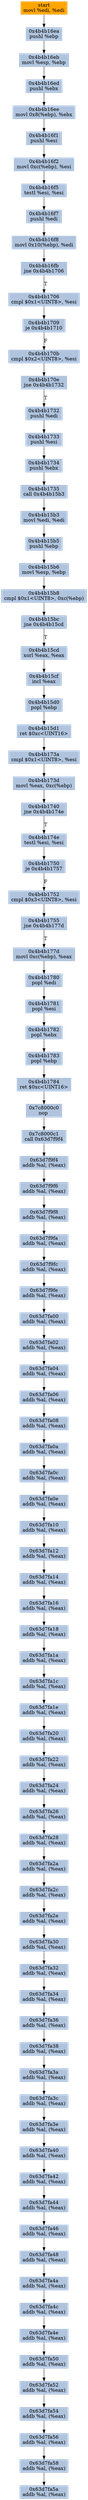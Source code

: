 digraph G {
node[shape=rectangle,style=filled,fillcolor=lightsteelblue,color=lightsteelblue]
bgcolor="transparent"
a0x4b4b16e8movl_edi_edi[label="start\nmovl %edi, %edi",color="lightgrey",fillcolor="orange"];
a0x4b4b16eapushl_ebp[label="0x4b4b16ea\npushl %ebp"];
a0x4b4b16ebmovl_esp_ebp[label="0x4b4b16eb\nmovl %esp, %ebp"];
a0x4b4b16edpushl_ebx[label="0x4b4b16ed\npushl %ebx"];
a0x4b4b16eemovl_0x8ebp__ebx[label="0x4b4b16ee\nmovl 0x8(%ebp), %ebx"];
a0x4b4b16f1pushl_esi[label="0x4b4b16f1\npushl %esi"];
a0x4b4b16f2movl_0xcebp__esi[label="0x4b4b16f2\nmovl 0xc(%ebp), %esi"];
a0x4b4b16f5testl_esi_esi[label="0x4b4b16f5\ntestl %esi, %esi"];
a0x4b4b16f7pushl_edi[label="0x4b4b16f7\npushl %edi"];
a0x4b4b16f8movl_0x10ebp__edi[label="0x4b4b16f8\nmovl 0x10(%ebp), %edi"];
a0x4b4b16fbjne_0x4b4b1706[label="0x4b4b16fb\njne 0x4b4b1706"];
a0x4b4b1706cmpl_0x1UINT8_esi[label="0x4b4b1706\ncmpl $0x1<UINT8>, %esi"];
a0x4b4b1709je_0x4b4b1710[label="0x4b4b1709\nje 0x4b4b1710"];
a0x4b4b170bcmpl_0x2UINT8_esi[label="0x4b4b170b\ncmpl $0x2<UINT8>, %esi"];
a0x4b4b170ejne_0x4b4b1732[label="0x4b4b170e\njne 0x4b4b1732"];
a0x4b4b1732pushl_edi[label="0x4b4b1732\npushl %edi"];
a0x4b4b1733pushl_esi[label="0x4b4b1733\npushl %esi"];
a0x4b4b1734pushl_ebx[label="0x4b4b1734\npushl %ebx"];
a0x4b4b1735call_0x4b4b15b3[label="0x4b4b1735\ncall 0x4b4b15b3"];
a0x4b4b15b3movl_edi_edi[label="0x4b4b15b3\nmovl %edi, %edi"];
a0x4b4b15b5pushl_ebp[label="0x4b4b15b5\npushl %ebp"];
a0x4b4b15b6movl_esp_ebp[label="0x4b4b15b6\nmovl %esp, %ebp"];
a0x4b4b15b8cmpl_0x1UINT8_0xcebp_[label="0x4b4b15b8\ncmpl $0x1<UINT8>, 0xc(%ebp)"];
a0x4b4b15bcjne_0x4b4b15cd[label="0x4b4b15bc\njne 0x4b4b15cd"];
a0x4b4b15cdxorl_eax_eax[label="0x4b4b15cd\nxorl %eax, %eax"];
a0x4b4b15cfincl_eax[label="0x4b4b15cf\nincl %eax"];
a0x4b4b15d0popl_ebp[label="0x4b4b15d0\npopl %ebp"];
a0x4b4b15d1ret_0xcUINT16[label="0x4b4b15d1\nret $0xc<UINT16>"];
a0x4b4b173acmpl_0x1UINT8_esi[label="0x4b4b173a\ncmpl $0x1<UINT8>, %esi"];
a0x4b4b173dmovl_eax_0xcebp_[label="0x4b4b173d\nmovl %eax, 0xc(%ebp)"];
a0x4b4b1740jne_0x4b4b174e[label="0x4b4b1740\njne 0x4b4b174e"];
a0x4b4b174etestl_esi_esi[label="0x4b4b174e\ntestl %esi, %esi"];
a0x4b4b1750je_0x4b4b1757[label="0x4b4b1750\nje 0x4b4b1757"];
a0x4b4b1752cmpl_0x3UINT8_esi[label="0x4b4b1752\ncmpl $0x3<UINT8>, %esi"];
a0x4b4b1755jne_0x4b4b177d[label="0x4b4b1755\njne 0x4b4b177d"];
a0x4b4b177dmovl_0xcebp__eax[label="0x4b4b177d\nmovl 0xc(%ebp), %eax"];
a0x4b4b1780popl_edi[label="0x4b4b1780\npopl %edi"];
a0x4b4b1781popl_esi[label="0x4b4b1781\npopl %esi"];
a0x4b4b1782popl_ebx[label="0x4b4b1782\npopl %ebx"];
a0x4b4b1783popl_ebp[label="0x4b4b1783\npopl %ebp"];
a0x4b4b1784ret_0xcUINT16[label="0x4b4b1784\nret $0xc<UINT16>"];
a0x7c8000c0nop_[label="0x7c8000c0\nnop "];
a0x7c8000c1call_0x63d7f9f4[label="0x7c8000c1\ncall 0x63d7f9f4"];
a0x63d7f9f4addb_al_eax_[label="0x63d7f9f4\naddb %al, (%eax)"];
a0x63d7f9f6addb_al_eax_[label="0x63d7f9f6\naddb %al, (%eax)"];
a0x63d7f9f8addb_al_eax_[label="0x63d7f9f8\naddb %al, (%eax)"];
a0x63d7f9faaddb_al_eax_[label="0x63d7f9fa\naddb %al, (%eax)"];
a0x63d7f9fcaddb_al_eax_[label="0x63d7f9fc\naddb %al, (%eax)"];
a0x63d7f9feaddb_al_eax_[label="0x63d7f9fe\naddb %al, (%eax)"];
a0x63d7fa00addb_al_eax_[label="0x63d7fa00\naddb %al, (%eax)"];
a0x63d7fa02addb_al_eax_[label="0x63d7fa02\naddb %al, (%eax)"];
a0x63d7fa04addb_al_eax_[label="0x63d7fa04\naddb %al, (%eax)"];
a0x63d7fa06addb_al_eax_[label="0x63d7fa06\naddb %al, (%eax)"];
a0x63d7fa08addb_al_eax_[label="0x63d7fa08\naddb %al, (%eax)"];
a0x63d7fa0aaddb_al_eax_[label="0x63d7fa0a\naddb %al, (%eax)"];
a0x63d7fa0caddb_al_eax_[label="0x63d7fa0c\naddb %al, (%eax)"];
a0x63d7fa0eaddb_al_eax_[label="0x63d7fa0e\naddb %al, (%eax)"];
a0x63d7fa10addb_al_eax_[label="0x63d7fa10\naddb %al, (%eax)"];
a0x63d7fa12addb_al_eax_[label="0x63d7fa12\naddb %al, (%eax)"];
a0x63d7fa14addb_al_eax_[label="0x63d7fa14\naddb %al, (%eax)"];
a0x63d7fa16addb_al_eax_[label="0x63d7fa16\naddb %al, (%eax)"];
a0x63d7fa18addb_al_eax_[label="0x63d7fa18\naddb %al, (%eax)"];
a0x63d7fa1aaddb_al_eax_[label="0x63d7fa1a\naddb %al, (%eax)"];
a0x63d7fa1caddb_al_eax_[label="0x63d7fa1c\naddb %al, (%eax)"];
a0x63d7fa1eaddb_al_eax_[label="0x63d7fa1e\naddb %al, (%eax)"];
a0x63d7fa20addb_al_eax_[label="0x63d7fa20\naddb %al, (%eax)"];
a0x63d7fa22addb_al_eax_[label="0x63d7fa22\naddb %al, (%eax)"];
a0x63d7fa24addb_al_eax_[label="0x63d7fa24\naddb %al, (%eax)"];
a0x63d7fa26addb_al_eax_[label="0x63d7fa26\naddb %al, (%eax)"];
a0x63d7fa28addb_al_eax_[label="0x63d7fa28\naddb %al, (%eax)"];
a0x63d7fa2aaddb_al_eax_[label="0x63d7fa2a\naddb %al, (%eax)"];
a0x63d7fa2caddb_al_eax_[label="0x63d7fa2c\naddb %al, (%eax)"];
a0x63d7fa2eaddb_al_eax_[label="0x63d7fa2e\naddb %al, (%eax)"];
a0x63d7fa30addb_al_eax_[label="0x63d7fa30\naddb %al, (%eax)"];
a0x63d7fa32addb_al_eax_[label="0x63d7fa32\naddb %al, (%eax)"];
a0x63d7fa34addb_al_eax_[label="0x63d7fa34\naddb %al, (%eax)"];
a0x63d7fa36addb_al_eax_[label="0x63d7fa36\naddb %al, (%eax)"];
a0x63d7fa38addb_al_eax_[label="0x63d7fa38\naddb %al, (%eax)"];
a0x63d7fa3aaddb_al_eax_[label="0x63d7fa3a\naddb %al, (%eax)"];
a0x63d7fa3caddb_al_eax_[label="0x63d7fa3c\naddb %al, (%eax)"];
a0x63d7fa3eaddb_al_eax_[label="0x63d7fa3e\naddb %al, (%eax)"];
a0x63d7fa40addb_al_eax_[label="0x63d7fa40\naddb %al, (%eax)"];
a0x63d7fa42addb_al_eax_[label="0x63d7fa42\naddb %al, (%eax)"];
a0x63d7fa44addb_al_eax_[label="0x63d7fa44\naddb %al, (%eax)"];
a0x63d7fa46addb_al_eax_[label="0x63d7fa46\naddb %al, (%eax)"];
a0x63d7fa48addb_al_eax_[label="0x63d7fa48\naddb %al, (%eax)"];
a0x63d7fa4aaddb_al_eax_[label="0x63d7fa4a\naddb %al, (%eax)"];
a0x63d7fa4caddb_al_eax_[label="0x63d7fa4c\naddb %al, (%eax)"];
a0x63d7fa4eaddb_al_eax_[label="0x63d7fa4e\naddb %al, (%eax)"];
a0x63d7fa50addb_al_eax_[label="0x63d7fa50\naddb %al, (%eax)"];
a0x63d7fa52addb_al_eax_[label="0x63d7fa52\naddb %al, (%eax)"];
a0x63d7fa54addb_al_eax_[label="0x63d7fa54\naddb %al, (%eax)"];
a0x63d7fa56addb_al_eax_[label="0x63d7fa56\naddb %al, (%eax)"];
a0x63d7fa58addb_al_eax_[label="0x63d7fa58\naddb %al, (%eax)"];
a0x63d7fa5aaddb_al_eax_[label="0x63d7fa5a\naddb %al, (%eax)"];
a0x4b4b16e8movl_edi_edi -> a0x4b4b16eapushl_ebp [color="#000000"];
a0x4b4b16eapushl_ebp -> a0x4b4b16ebmovl_esp_ebp [color="#000000"];
a0x4b4b16ebmovl_esp_ebp -> a0x4b4b16edpushl_ebx [color="#000000"];
a0x4b4b16edpushl_ebx -> a0x4b4b16eemovl_0x8ebp__ebx [color="#000000"];
a0x4b4b16eemovl_0x8ebp__ebx -> a0x4b4b16f1pushl_esi [color="#000000"];
a0x4b4b16f1pushl_esi -> a0x4b4b16f2movl_0xcebp__esi [color="#000000"];
a0x4b4b16f2movl_0xcebp__esi -> a0x4b4b16f5testl_esi_esi [color="#000000"];
a0x4b4b16f5testl_esi_esi -> a0x4b4b16f7pushl_edi [color="#000000"];
a0x4b4b16f7pushl_edi -> a0x4b4b16f8movl_0x10ebp__edi [color="#000000"];
a0x4b4b16f8movl_0x10ebp__edi -> a0x4b4b16fbjne_0x4b4b1706 [color="#000000"];
a0x4b4b16fbjne_0x4b4b1706 -> a0x4b4b1706cmpl_0x1UINT8_esi [color="#000000",label="T"];
a0x4b4b1706cmpl_0x1UINT8_esi -> a0x4b4b1709je_0x4b4b1710 [color="#000000"];
a0x4b4b1709je_0x4b4b1710 -> a0x4b4b170bcmpl_0x2UINT8_esi [color="#000000",label="F"];
a0x4b4b170bcmpl_0x2UINT8_esi -> a0x4b4b170ejne_0x4b4b1732 [color="#000000"];
a0x4b4b170ejne_0x4b4b1732 -> a0x4b4b1732pushl_edi [color="#000000",label="T"];
a0x4b4b1732pushl_edi -> a0x4b4b1733pushl_esi [color="#000000"];
a0x4b4b1733pushl_esi -> a0x4b4b1734pushl_ebx [color="#000000"];
a0x4b4b1734pushl_ebx -> a0x4b4b1735call_0x4b4b15b3 [color="#000000"];
a0x4b4b1735call_0x4b4b15b3 -> a0x4b4b15b3movl_edi_edi [color="#000000"];
a0x4b4b15b3movl_edi_edi -> a0x4b4b15b5pushl_ebp [color="#000000"];
a0x4b4b15b5pushl_ebp -> a0x4b4b15b6movl_esp_ebp [color="#000000"];
a0x4b4b15b6movl_esp_ebp -> a0x4b4b15b8cmpl_0x1UINT8_0xcebp_ [color="#000000"];
a0x4b4b15b8cmpl_0x1UINT8_0xcebp_ -> a0x4b4b15bcjne_0x4b4b15cd [color="#000000"];
a0x4b4b15bcjne_0x4b4b15cd -> a0x4b4b15cdxorl_eax_eax [color="#000000",label="T"];
a0x4b4b15cdxorl_eax_eax -> a0x4b4b15cfincl_eax [color="#000000"];
a0x4b4b15cfincl_eax -> a0x4b4b15d0popl_ebp [color="#000000"];
a0x4b4b15d0popl_ebp -> a0x4b4b15d1ret_0xcUINT16 [color="#000000"];
a0x4b4b15d1ret_0xcUINT16 -> a0x4b4b173acmpl_0x1UINT8_esi [color="#000000"];
a0x4b4b173acmpl_0x1UINT8_esi -> a0x4b4b173dmovl_eax_0xcebp_ [color="#000000"];
a0x4b4b173dmovl_eax_0xcebp_ -> a0x4b4b1740jne_0x4b4b174e [color="#000000"];
a0x4b4b1740jne_0x4b4b174e -> a0x4b4b174etestl_esi_esi [color="#000000",label="T"];
a0x4b4b174etestl_esi_esi -> a0x4b4b1750je_0x4b4b1757 [color="#000000"];
a0x4b4b1750je_0x4b4b1757 -> a0x4b4b1752cmpl_0x3UINT8_esi [color="#000000",label="F"];
a0x4b4b1752cmpl_0x3UINT8_esi -> a0x4b4b1755jne_0x4b4b177d [color="#000000"];
a0x4b4b1755jne_0x4b4b177d -> a0x4b4b177dmovl_0xcebp__eax [color="#000000",label="T"];
a0x4b4b177dmovl_0xcebp__eax -> a0x4b4b1780popl_edi [color="#000000"];
a0x4b4b1780popl_edi -> a0x4b4b1781popl_esi [color="#000000"];
a0x4b4b1781popl_esi -> a0x4b4b1782popl_ebx [color="#000000"];
a0x4b4b1782popl_ebx -> a0x4b4b1783popl_ebp [color="#000000"];
a0x4b4b1783popl_ebp -> a0x4b4b1784ret_0xcUINT16 [color="#000000"];
a0x4b4b1784ret_0xcUINT16 -> a0x7c8000c0nop_ [color="#000000"];
a0x7c8000c0nop_ -> a0x7c8000c1call_0x63d7f9f4 [color="#000000"];
a0x7c8000c1call_0x63d7f9f4 -> a0x63d7f9f4addb_al_eax_ [color="#000000"];
a0x63d7f9f4addb_al_eax_ -> a0x63d7f9f6addb_al_eax_ [color="#000000"];
a0x63d7f9f6addb_al_eax_ -> a0x63d7f9f8addb_al_eax_ [color="#000000"];
a0x63d7f9f8addb_al_eax_ -> a0x63d7f9faaddb_al_eax_ [color="#000000"];
a0x63d7f9faaddb_al_eax_ -> a0x63d7f9fcaddb_al_eax_ [color="#000000"];
a0x63d7f9fcaddb_al_eax_ -> a0x63d7f9feaddb_al_eax_ [color="#000000"];
a0x63d7f9feaddb_al_eax_ -> a0x63d7fa00addb_al_eax_ [color="#000000"];
a0x63d7fa00addb_al_eax_ -> a0x63d7fa02addb_al_eax_ [color="#000000"];
a0x63d7fa02addb_al_eax_ -> a0x63d7fa04addb_al_eax_ [color="#000000"];
a0x63d7fa04addb_al_eax_ -> a0x63d7fa06addb_al_eax_ [color="#000000"];
a0x63d7fa06addb_al_eax_ -> a0x63d7fa08addb_al_eax_ [color="#000000"];
a0x63d7fa08addb_al_eax_ -> a0x63d7fa0aaddb_al_eax_ [color="#000000"];
a0x63d7fa0aaddb_al_eax_ -> a0x63d7fa0caddb_al_eax_ [color="#000000"];
a0x63d7fa0caddb_al_eax_ -> a0x63d7fa0eaddb_al_eax_ [color="#000000"];
a0x63d7fa0eaddb_al_eax_ -> a0x63d7fa10addb_al_eax_ [color="#000000"];
a0x63d7fa10addb_al_eax_ -> a0x63d7fa12addb_al_eax_ [color="#000000"];
a0x63d7fa12addb_al_eax_ -> a0x63d7fa14addb_al_eax_ [color="#000000"];
a0x63d7fa14addb_al_eax_ -> a0x63d7fa16addb_al_eax_ [color="#000000"];
a0x63d7fa16addb_al_eax_ -> a0x63d7fa18addb_al_eax_ [color="#000000"];
a0x63d7fa18addb_al_eax_ -> a0x63d7fa1aaddb_al_eax_ [color="#000000"];
a0x63d7fa1aaddb_al_eax_ -> a0x63d7fa1caddb_al_eax_ [color="#000000"];
a0x63d7fa1caddb_al_eax_ -> a0x63d7fa1eaddb_al_eax_ [color="#000000"];
a0x63d7fa1eaddb_al_eax_ -> a0x63d7fa20addb_al_eax_ [color="#000000"];
a0x63d7fa20addb_al_eax_ -> a0x63d7fa22addb_al_eax_ [color="#000000"];
a0x63d7fa22addb_al_eax_ -> a0x63d7fa24addb_al_eax_ [color="#000000"];
a0x63d7fa24addb_al_eax_ -> a0x63d7fa26addb_al_eax_ [color="#000000"];
a0x63d7fa26addb_al_eax_ -> a0x63d7fa28addb_al_eax_ [color="#000000"];
a0x63d7fa28addb_al_eax_ -> a0x63d7fa2aaddb_al_eax_ [color="#000000"];
a0x63d7fa2aaddb_al_eax_ -> a0x63d7fa2caddb_al_eax_ [color="#000000"];
a0x63d7fa2caddb_al_eax_ -> a0x63d7fa2eaddb_al_eax_ [color="#000000"];
a0x63d7fa2eaddb_al_eax_ -> a0x63d7fa30addb_al_eax_ [color="#000000"];
a0x63d7fa30addb_al_eax_ -> a0x63d7fa32addb_al_eax_ [color="#000000"];
a0x63d7fa32addb_al_eax_ -> a0x63d7fa34addb_al_eax_ [color="#000000"];
a0x63d7fa34addb_al_eax_ -> a0x63d7fa36addb_al_eax_ [color="#000000"];
a0x63d7fa36addb_al_eax_ -> a0x63d7fa38addb_al_eax_ [color="#000000"];
a0x63d7fa38addb_al_eax_ -> a0x63d7fa3aaddb_al_eax_ [color="#000000"];
a0x63d7fa3aaddb_al_eax_ -> a0x63d7fa3caddb_al_eax_ [color="#000000"];
a0x63d7fa3caddb_al_eax_ -> a0x63d7fa3eaddb_al_eax_ [color="#000000"];
a0x63d7fa3eaddb_al_eax_ -> a0x63d7fa40addb_al_eax_ [color="#000000"];
a0x63d7fa40addb_al_eax_ -> a0x63d7fa42addb_al_eax_ [color="#000000"];
a0x63d7fa42addb_al_eax_ -> a0x63d7fa44addb_al_eax_ [color="#000000"];
a0x63d7fa44addb_al_eax_ -> a0x63d7fa46addb_al_eax_ [color="#000000"];
a0x63d7fa46addb_al_eax_ -> a0x63d7fa48addb_al_eax_ [color="#000000"];
a0x63d7fa48addb_al_eax_ -> a0x63d7fa4aaddb_al_eax_ [color="#000000"];
a0x63d7fa4aaddb_al_eax_ -> a0x63d7fa4caddb_al_eax_ [color="#000000"];
a0x63d7fa4caddb_al_eax_ -> a0x63d7fa4eaddb_al_eax_ [color="#000000"];
a0x63d7fa4eaddb_al_eax_ -> a0x63d7fa50addb_al_eax_ [color="#000000"];
a0x63d7fa50addb_al_eax_ -> a0x63d7fa52addb_al_eax_ [color="#000000"];
a0x63d7fa52addb_al_eax_ -> a0x63d7fa54addb_al_eax_ [color="#000000"];
a0x63d7fa54addb_al_eax_ -> a0x63d7fa56addb_al_eax_ [color="#000000"];
a0x63d7fa56addb_al_eax_ -> a0x63d7fa58addb_al_eax_ [color="#000000"];
a0x63d7fa58addb_al_eax_ -> a0x63d7fa5aaddb_al_eax_ [color="#000000"];
}
